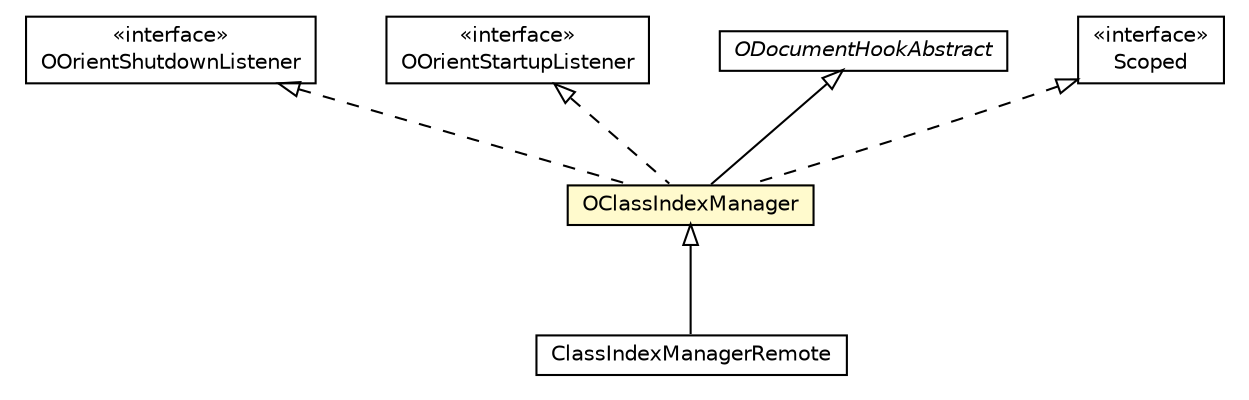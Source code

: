 #!/usr/local/bin/dot
#
# Class diagram 
# Generated by UMLGraph version R5_6-24-gf6e263 (http://www.umlgraph.org/)
#

digraph G {
	edge [fontname="Helvetica",fontsize=10,labelfontname="Helvetica",labelfontsize=10];
	node [fontname="Helvetica",fontsize=10,shape=plaintext];
	nodesep=0.25;
	ranksep=0.5;
	// com.orientechnologies.orient.core.OOrientShutdownListener
	c876113 [label=<<table title="com.orientechnologies.orient.core.OOrientShutdownListener" border="0" cellborder="1" cellspacing="0" cellpadding="2" port="p" href="../OOrientShutdownListener.html">
		<tr><td><table border="0" cellspacing="0" cellpadding="1">
<tr><td align="center" balign="center"> &#171;interface&#187; </td></tr>
<tr><td align="center" balign="center"> OOrientShutdownListener </td></tr>
		</table></td></tr>
		</table>>, URL="../OOrientShutdownListener.html", fontname="Helvetica", fontcolor="black", fontsize=10.0];
	// com.orientechnologies.orient.core.OOrientStartupListener
	c876114 [label=<<table title="com.orientechnologies.orient.core.OOrientStartupListener" border="0" cellborder="1" cellspacing="0" cellpadding="2" port="p" href="../OOrientStartupListener.html">
		<tr><td><table border="0" cellspacing="0" cellpadding="1">
<tr><td align="center" balign="center"> &#171;interface&#187; </td></tr>
<tr><td align="center" balign="center"> OOrientStartupListener </td></tr>
		</table></td></tr>
		</table>>, URL="../OOrientStartupListener.html", fontname="Helvetica", fontcolor="black", fontsize=10.0];
	// com.orientechnologies.orient.core.hook.ODocumentHookAbstract
	c876358 [label=<<table title="com.orientechnologies.orient.core.hook.ODocumentHookAbstract" border="0" cellborder="1" cellspacing="0" cellpadding="2" port="p" href="../hook/ODocumentHookAbstract.html">
		<tr><td><table border="0" cellspacing="0" cellpadding="1">
<tr><td align="center" balign="center"><font face="Helvetica-Oblique"> ODocumentHookAbstract </font></td></tr>
		</table></td></tr>
		</table>>, URL="../hook/ODocumentHookAbstract.html", fontname="Helvetica", fontcolor="black", fontsize=10.0];
	// com.orientechnologies.orient.core.hook.ORecordHook.Scoped
	c876365 [label=<<table title="com.orientechnologies.orient.core.hook.ORecordHook.Scoped" border="0" cellborder="1" cellspacing="0" cellpadding="2" port="p" href="../hook/ORecordHook.Scoped.html">
		<tr><td><table border="0" cellspacing="0" cellpadding="1">
<tr><td align="center" balign="center"> &#171;interface&#187; </td></tr>
<tr><td align="center" balign="center"> Scoped </td></tr>
		</table></td></tr>
		</table>>, URL="../hook/ORecordHook.Scoped.html", fontname="Helvetica", fontcolor="black", fontsize=10.0];
	// com.orientechnologies.orient.core.index.ClassIndexManagerRemote
	c877209 [label=<<table title="com.orientechnologies.orient.core.index.ClassIndexManagerRemote" border="0" cellborder="1" cellspacing="0" cellpadding="2" port="p" href="./ClassIndexManagerRemote.html">
		<tr><td><table border="0" cellspacing="0" cellpadding="1">
<tr><td align="center" balign="center"> ClassIndexManagerRemote </td></tr>
		</table></td></tr>
		</table>>, URL="./ClassIndexManagerRemote.html", fontname="Helvetica", fontcolor="black", fontsize=10.0];
	// com.orientechnologies.orient.core.index.OClassIndexManager
	c877239 [label=<<table title="com.orientechnologies.orient.core.index.OClassIndexManager" border="0" cellborder="1" cellspacing="0" cellpadding="2" port="p" bgcolor="lemonChiffon" href="./OClassIndexManager.html">
		<tr><td><table border="0" cellspacing="0" cellpadding="1">
<tr><td align="center" balign="center"> OClassIndexManager </td></tr>
		</table></td></tr>
		</table>>, URL="./OClassIndexManager.html", fontname="Helvetica", fontcolor="black", fontsize=10.0];
	//com.orientechnologies.orient.core.index.ClassIndexManagerRemote extends com.orientechnologies.orient.core.index.OClassIndexManager
	c877239:p -> c877209:p [dir=back,arrowtail=empty];
	//com.orientechnologies.orient.core.index.OClassIndexManager extends com.orientechnologies.orient.core.hook.ODocumentHookAbstract
	c876358:p -> c877239:p [dir=back,arrowtail=empty];
	//com.orientechnologies.orient.core.index.OClassIndexManager implements com.orientechnologies.orient.core.hook.ORecordHook.Scoped
	c876365:p -> c877239:p [dir=back,arrowtail=empty,style=dashed];
	//com.orientechnologies.orient.core.index.OClassIndexManager implements com.orientechnologies.orient.core.OOrientStartupListener
	c876114:p -> c877239:p [dir=back,arrowtail=empty,style=dashed];
	//com.orientechnologies.orient.core.index.OClassIndexManager implements com.orientechnologies.orient.core.OOrientShutdownListener
	c876113:p -> c877239:p [dir=back,arrowtail=empty,style=dashed];
}

